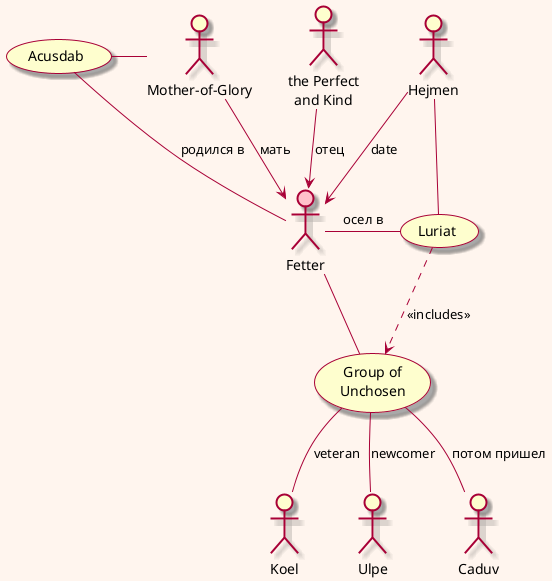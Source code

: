 @startuml

'left to right direction
skin rose
skinparam backgroundcolor seashell
skinparam wrapwidth 100


' Chapter 1

:Fetter: as fetter #pink

:Mother-of-Glory: as mother

:the Perfect and Kind: as father


mother --> fetter : мать
father --> fetter : отец

(Acusdab) - mother
(Acusdab) - fetter : родился в

' Chapter 3
:Hejmen: as hejmen

hejmen --> fetter : date

(Luriat) as luriat

hejmen -- luriat
fetter - luriat : осел в

(Group of Unchosen) as group

luriat .> group : <<includes>>

:Koel:
:Ulpe:

fetter -- group

group -- :Koel: : veteran
group -- :Ulpe: : newcomer

' Chapter 4

group -- :Caduv: : потом пришел

@enduml